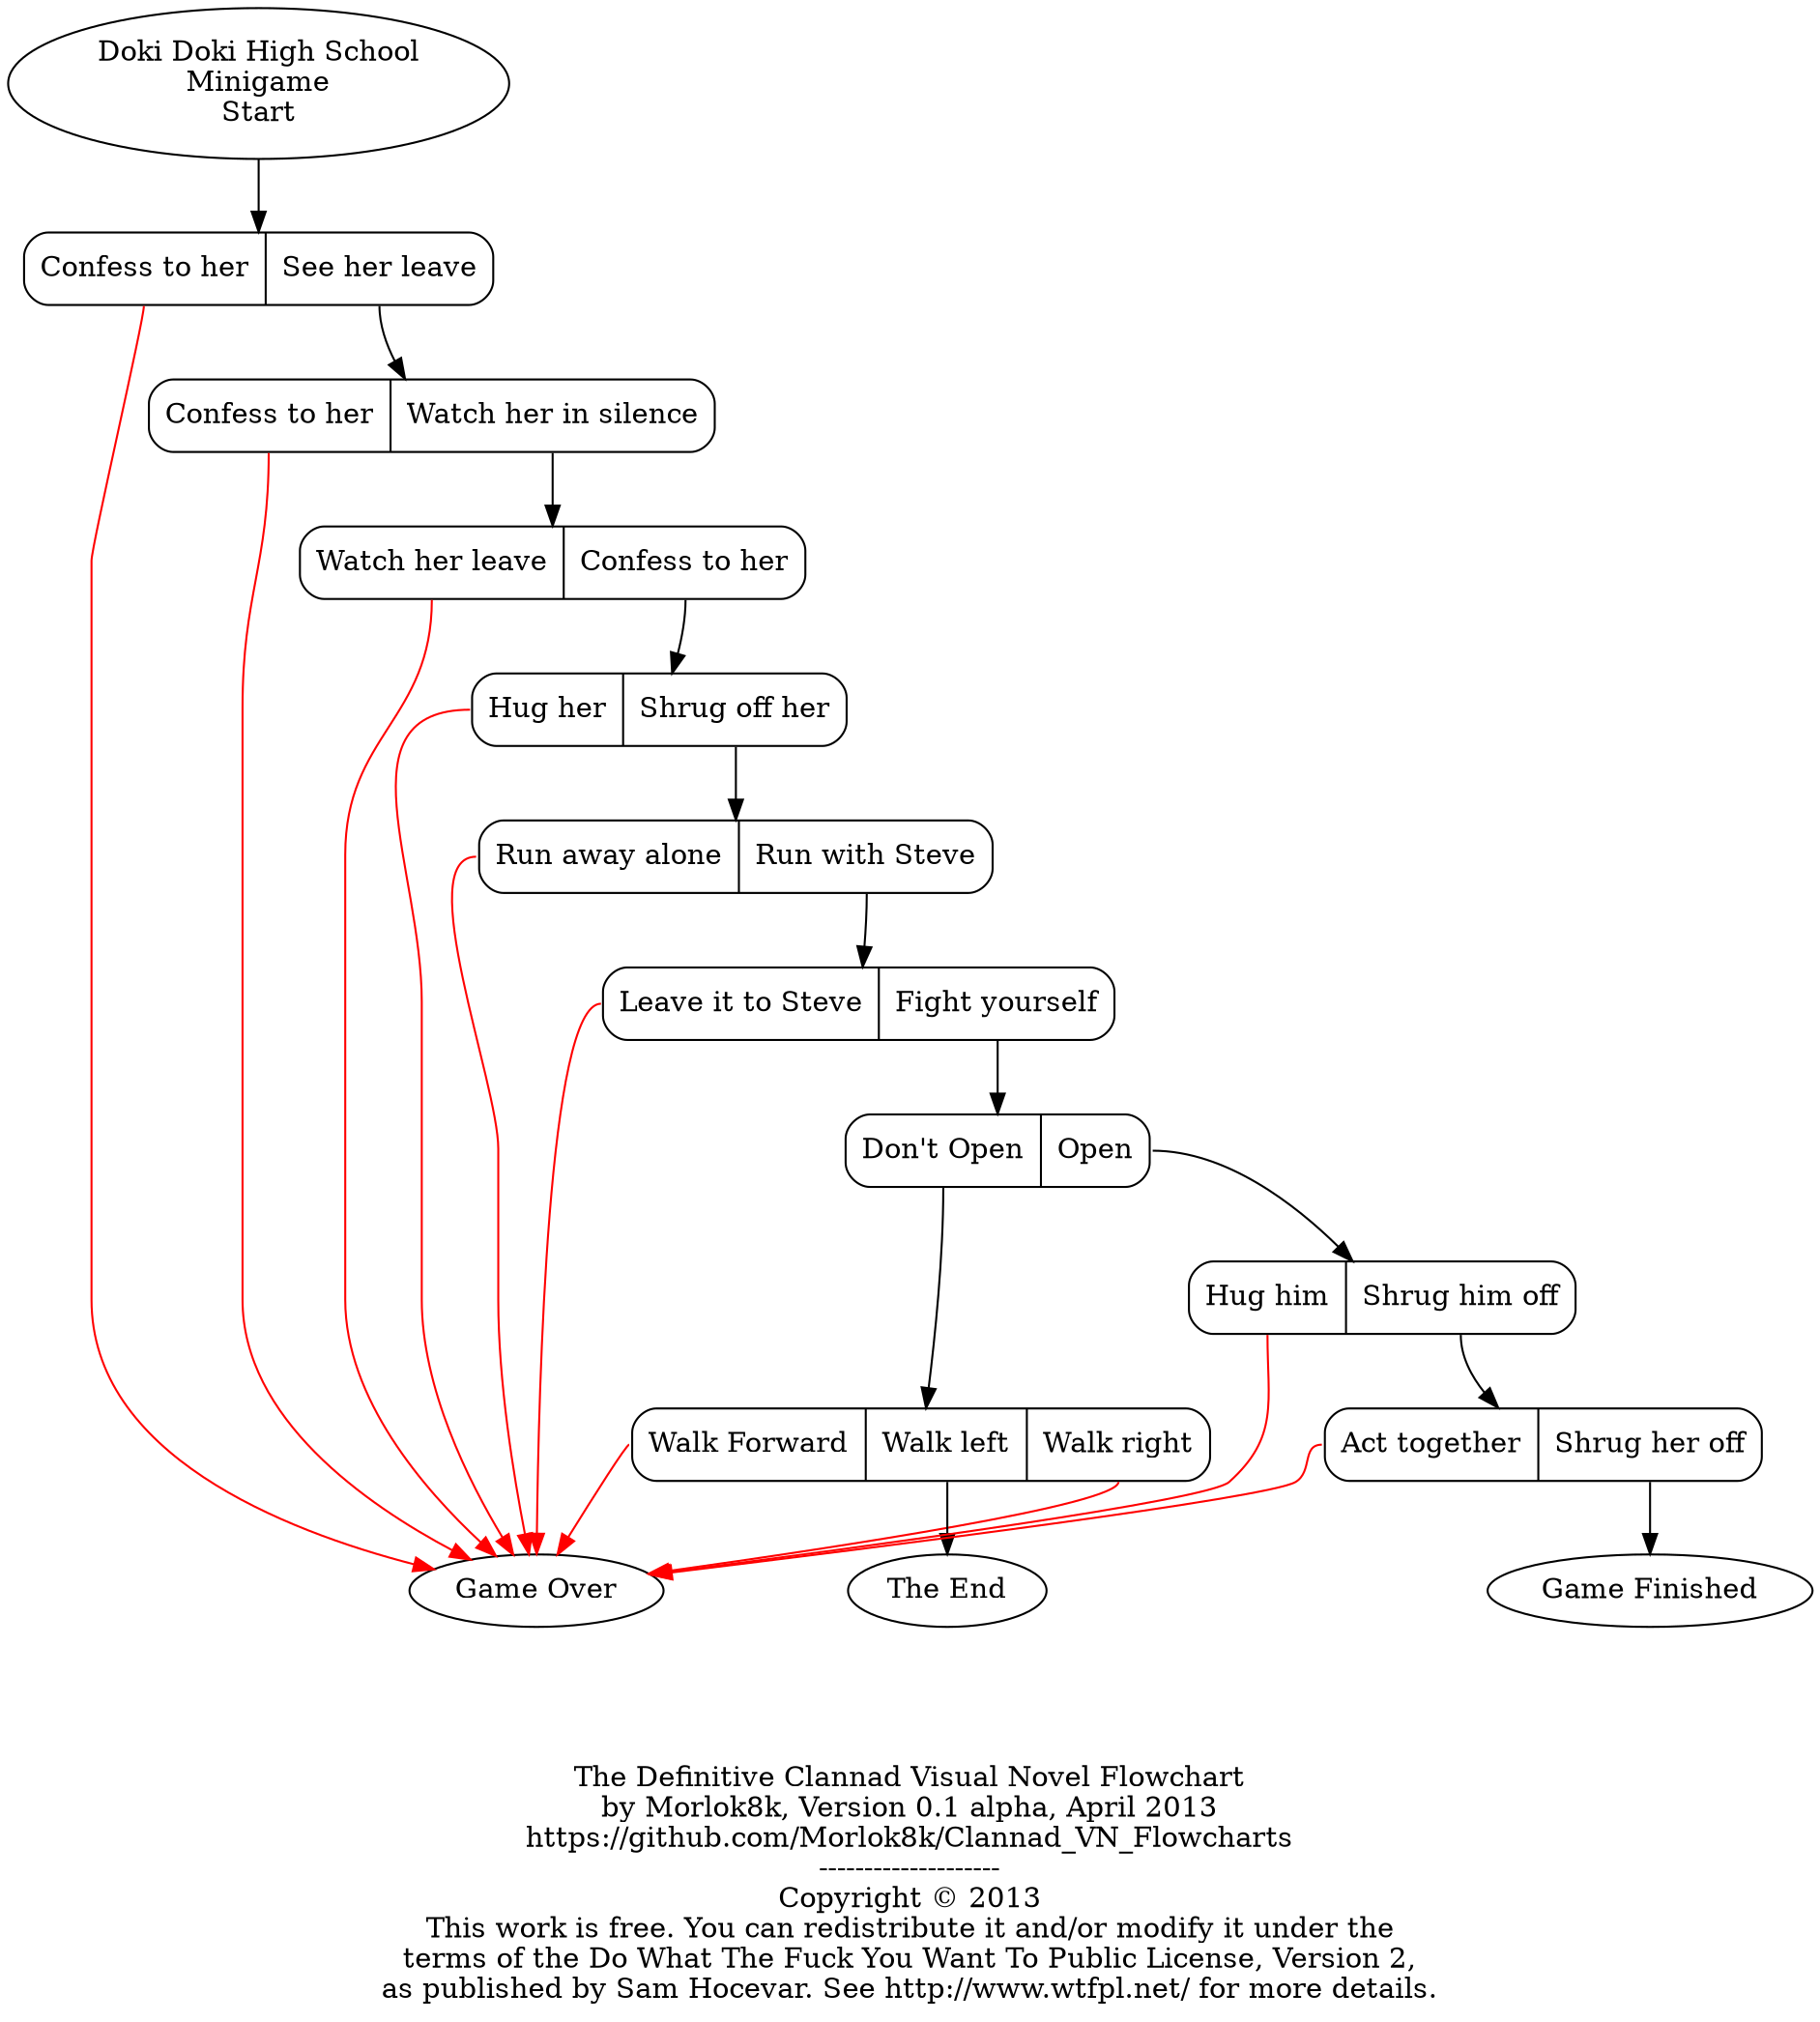 /*
#######################################################################
#            DO WHAT THE FUCK YOU WANT TO PUBLIC LICENSE              #
#                    Version 2, December 2004                         #
#                                                                     #
# Copyright (C) 2004 Sam Hocevar <sam@hocevar.net>                    #
#                                                                     #
# Everyone is permitted to copy and distribute verbatim or modified   #
# copies of this license document, and changing it is allowed as long #
# as the name is changed.                                             #
#                                                                     #
#            DO WHAT THE FUCK YOU WANT TO PUBLIC LICENSE              #
#   TERMS AND CONDITIONS FOR COPYING, DISTRIBUTION AND MODIFICATION   #
#                                                                     #
#  0. You just DO WHAT THE FUCK YOU WANT TO.                          #
#                                                                     #
#######################################################################
*/

// The Definitive Clannad Visual Novel Flowchart
digraph Clannad{
    graph [ label = "\n\n\n\nThe Definitive Clannad Visual Novel Flowchart\nby Morlok8k, Version 0.1 alpha, April 2013\nhttps://github.com/Morlok8k/Clannad_VN_Flowcharts\n--------------------\nCopyright © 2013\nThis work is free. You can redistribute it and/or modify it under the\nterms of the Do What The Fuck You Want To Public License, Version 2,\nas published by Sam Hocevar. See http://www.wtfpl.net/ for more details." ];

    //Doki Doki High School
    //TODO: actually play Doki Doki HS!
    doki_start [label = "Doki Doki High School\nMinigame\nStart"];
    doki_game_over [label = "Game Over"];
    doki_the_end [label = "The End"];
    doki_finished [label = "Game Finished"];
    doki_q1 [shape = Mrecord, label = "<a1>Confess to her|<a2>See her leave"];
    doki_q2 [shape = Mrecord, label = "<a1>Confess to her|<a2>Watch her in silence"];
    doki_q3 [shape = Mrecord, label = "<a1>Watch her leave|<a2>Confess to her"];
    doki_q4 [shape = Mrecord, label = "<a1>Hug her|<a2>Shrug off her"];
    doki_q5 [shape = Mrecord, label = "<a1>Run away alone|<a2>Run with Steve"];
    doki_q6 [shape = Mrecord, label = "<a1>Leave it to Steve|<a2>Fight yourself"];
    doki_q7 [shape = Mrecord, label = "<a1>Don't Open|<a2>Open"];
    doki_q8 [shape = Mrecord, label = "<a1>Walk Forward|<a2>Walk left|<a3>Walk right"];
    doki_q9 [shape = Mrecord, label = "<a1>Hug him|<a2>Shrug him off"];
    doki_q10 [shape = Mrecord, label = "<a1>Act together|<a2>Shrug her off"];
    doki_start -> doki_q1;
    doki_q1:a2 -> doki_q2;
    doki_q2:a2 -> doki_q3;
    doki_q3:a2 -> doki_q4;
    doki_q4:a2 -> doki_q5;
    doki_q5:a2 -> doki_q6;
    doki_q6:a2 -> doki_q7;
    doki_q7:a1 -> doki_q8;
    doki_q7:a2 -> doki_q9;
    doki_q8:a2 -> doki_the_end;
    doki_q9:a2 -> doki_q10;
    doki_q10:a2 -> doki_finished;
    doki_q1:a1 -> doki_game_over [color = red];
    doki_q2:a1 -> doki_game_over [color = red];
    doki_q3:a1 -> doki_game_over [color = red];
    doki_q4:a1 -> doki_game_over [color = red];
    doki_q5:a1 -> doki_game_over [color = red];
    doki_q6:a1 -> doki_game_over [color = red];
    doki_q8:a1 -> doki_game_over [color = red];
    doki_q8:a3 -> doki_game_over [color = red];
    doki_q9:a1 -> doki_game_over [color = red];
    doki_q10:a1 -> doki_game_over [color = red];




}
